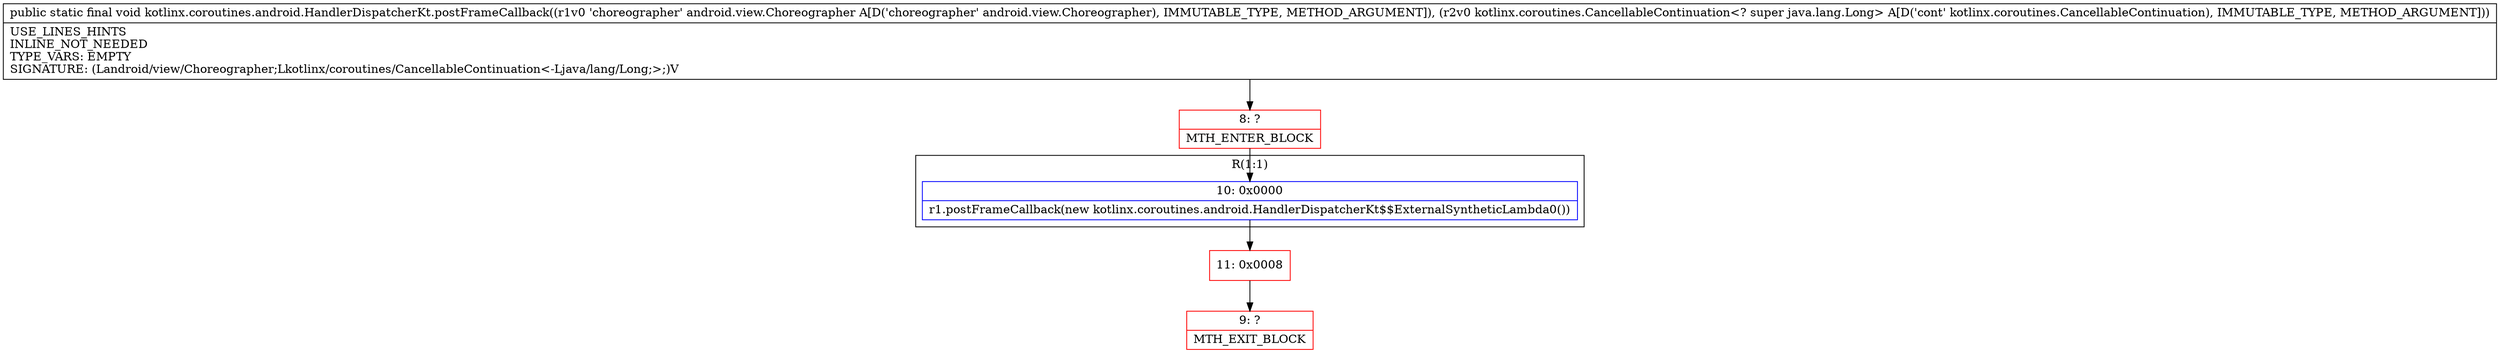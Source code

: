digraph "CFG forkotlinx.coroutines.android.HandlerDispatcherKt.postFrameCallback(Landroid\/view\/Choreographer;Lkotlinx\/coroutines\/CancellableContinuation;)V" {
subgraph cluster_Region_287119682 {
label = "R(1:1)";
node [shape=record,color=blue];
Node_10 [shape=record,label="{10\:\ 0x0000|r1.postFrameCallback(new kotlinx.coroutines.android.HandlerDispatcherKt$$ExternalSyntheticLambda0())\l}"];
}
Node_8 [shape=record,color=red,label="{8\:\ ?|MTH_ENTER_BLOCK\l}"];
Node_11 [shape=record,color=red,label="{11\:\ 0x0008}"];
Node_9 [shape=record,color=red,label="{9\:\ ?|MTH_EXIT_BLOCK\l}"];
MethodNode[shape=record,label="{public static final void kotlinx.coroutines.android.HandlerDispatcherKt.postFrameCallback((r1v0 'choreographer' android.view.Choreographer A[D('choreographer' android.view.Choreographer), IMMUTABLE_TYPE, METHOD_ARGUMENT]), (r2v0 kotlinx.coroutines.CancellableContinuation\<? super java.lang.Long\> A[D('cont' kotlinx.coroutines.CancellableContinuation), IMMUTABLE_TYPE, METHOD_ARGUMENT]))  | USE_LINES_HINTS\lINLINE_NOT_NEEDED\lTYPE_VARS: EMPTY\lSIGNATURE: (Landroid\/view\/Choreographer;Lkotlinx\/coroutines\/CancellableContinuation\<\-Ljava\/lang\/Long;\>;)V\l}"];
MethodNode -> Node_8;Node_10 -> Node_11;
Node_8 -> Node_10;
Node_11 -> Node_9;
}

